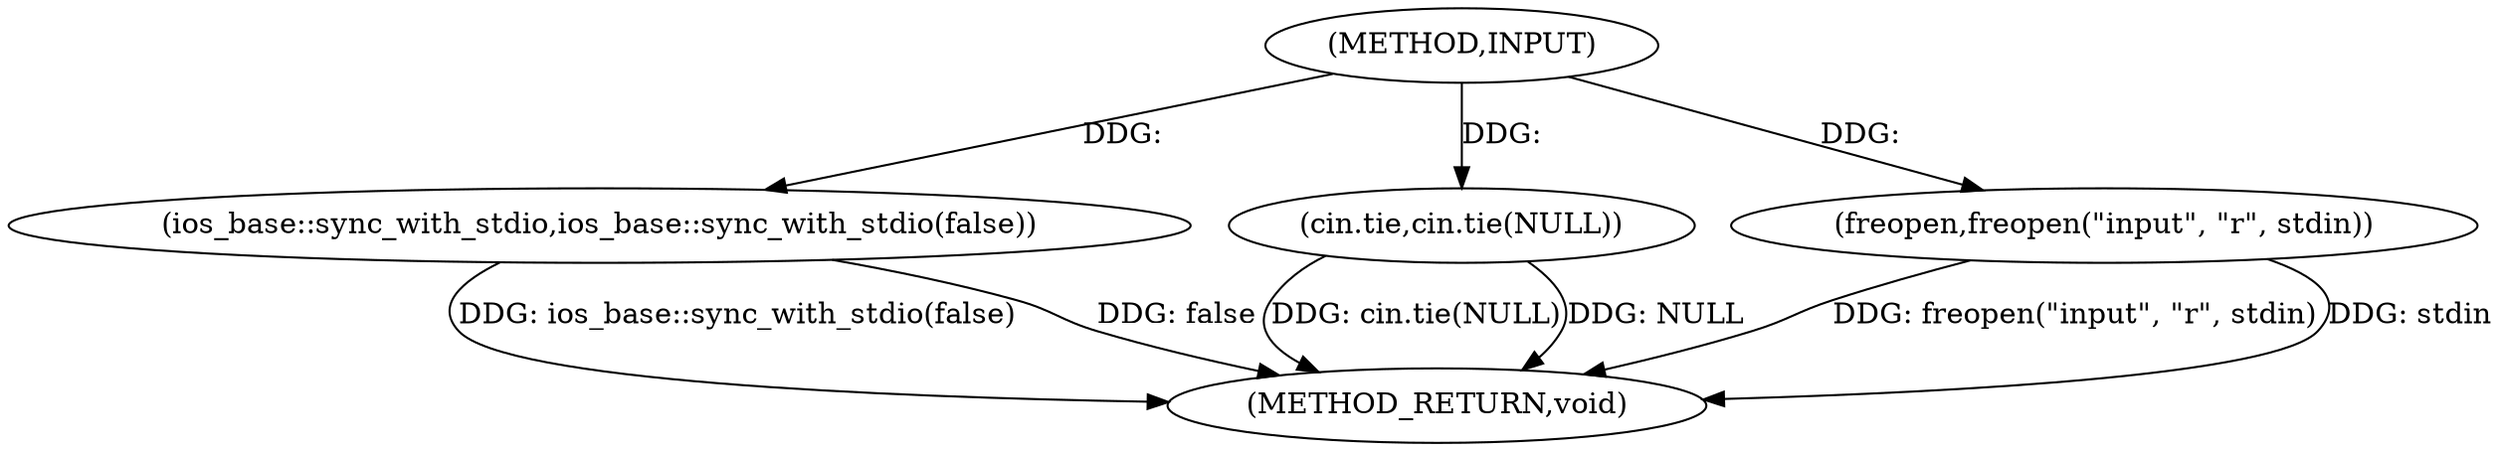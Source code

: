digraph "INPUT" {  
"1000105" [label = "(METHOD,INPUT)" ]
"1000115" [label = "(METHOD_RETURN,void)" ]
"1000107" [label = "(ios_base::sync_with_stdio,ios_base::sync_with_stdio(false))" ]
"1000109" [label = "(cin.tie,cin.tie(NULL))" ]
"1000111" [label = "(freopen,freopen(\"input\", \"r\", stdin))" ]
  "1000107" -> "1000115"  [ label = "DDG: ios_base::sync_with_stdio(false)"] 
  "1000109" -> "1000115"  [ label = "DDG: cin.tie(NULL)"] 
  "1000111" -> "1000115"  [ label = "DDG: freopen(\"input\", \"r\", stdin)"] 
  "1000111" -> "1000115"  [ label = "DDG: stdin"] 
  "1000109" -> "1000115"  [ label = "DDG: NULL"] 
  "1000107" -> "1000115"  [ label = "DDG: false"] 
  "1000105" -> "1000107"  [ label = "DDG: "] 
  "1000105" -> "1000109"  [ label = "DDG: "] 
  "1000105" -> "1000111"  [ label = "DDG: "] 
}
